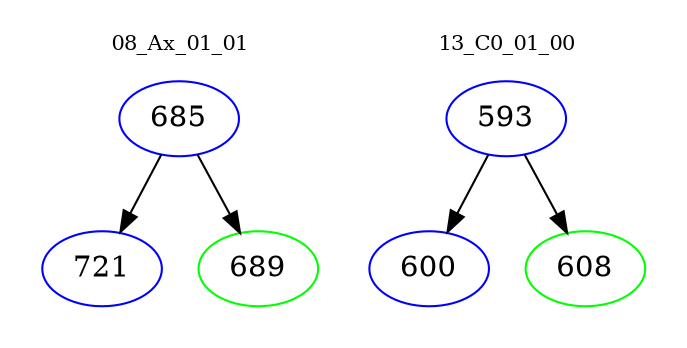digraph{
subgraph cluster_0 {
color = white
label = "08_Ax_01_01";
fontsize=10;
T0_685 [label="685", color="blue"]
T0_685 -> T0_721 [color="black"]
T0_721 [label="721", color="blue"]
T0_685 -> T0_689 [color="black"]
T0_689 [label="689", color="green"]
}
subgraph cluster_1 {
color = white
label = "13_C0_01_00";
fontsize=10;
T1_593 [label="593", color="blue"]
T1_593 -> T1_600 [color="black"]
T1_600 [label="600", color="blue"]
T1_593 -> T1_608 [color="black"]
T1_608 [label="608", color="green"]
}
}
